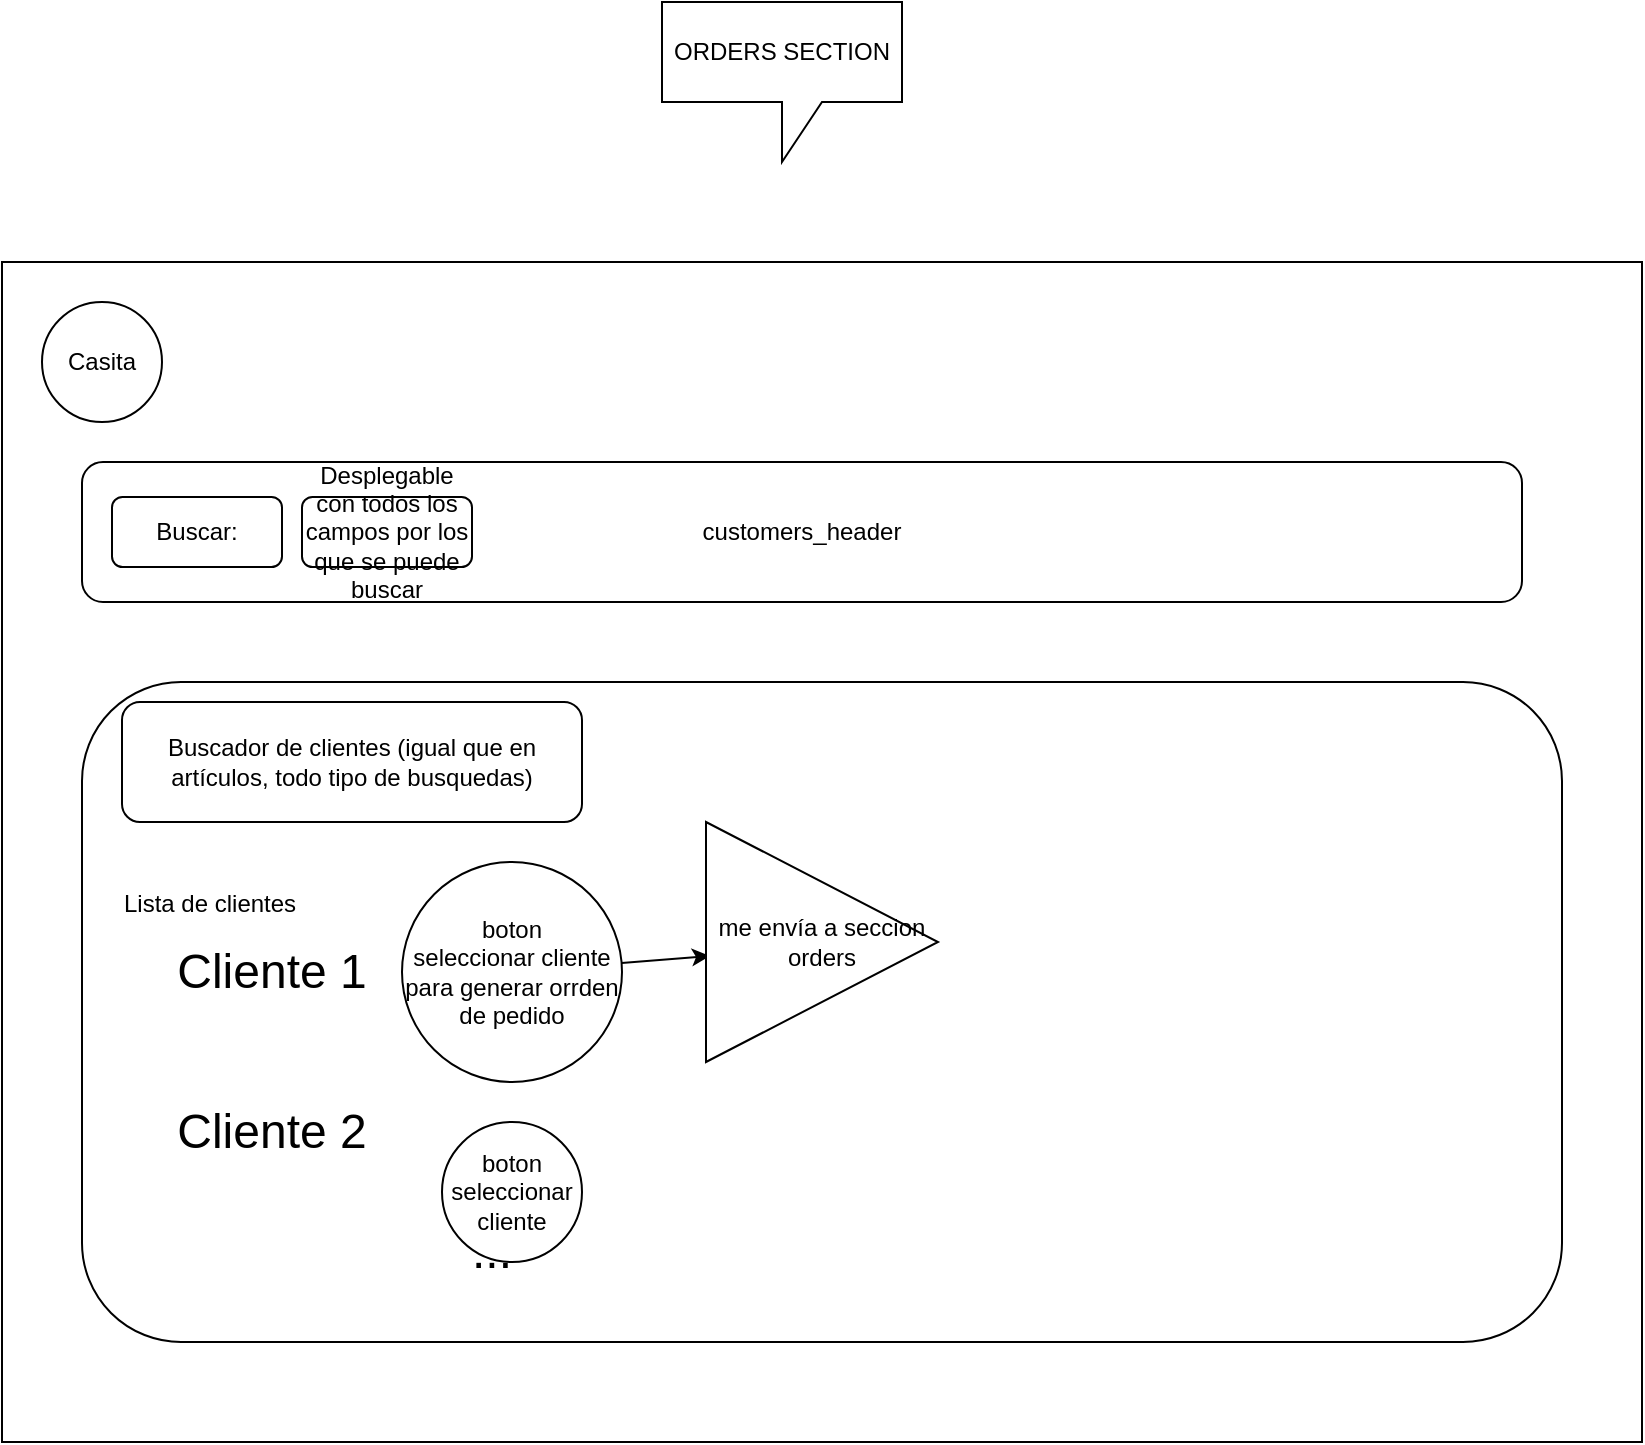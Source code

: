 <mxfile>
    <diagram id="RDMqX9K0g_AgAB4HzoS6" name="Página-1">
        <mxGraphModel dx="1038" dy="1583" grid="1" gridSize="10" guides="1" tooltips="1" connect="1" arrows="1" fold="1" page="1" pageScale="1" pageWidth="827" pageHeight="1169" math="0" shadow="0">
            <root>
                <mxCell id="0"/>
                <mxCell id="1" parent="0"/>
                <mxCell id="2" value="" style="rounded=0;whiteSpace=wrap;html=1;" parent="1" vertex="1">
                    <mxGeometry x="30" y="40" width="820" height="590" as="geometry"/>
                </mxCell>
                <mxCell id="3" value="customers_header" style="rounded=1;whiteSpace=wrap;html=1;" parent="1" vertex="1">
                    <mxGeometry x="70" y="140" width="720" height="70" as="geometry"/>
                </mxCell>
                <mxCell id="9" value="" style="rounded=1;whiteSpace=wrap;html=1;" parent="1" vertex="1">
                    <mxGeometry x="70" y="250" width="740" height="330" as="geometry"/>
                </mxCell>
                <mxCell id="10" value="Buscador de clientes (igual que en artículos, todo tipo de busquedas)" style="rounded=1;whiteSpace=wrap;html=1;" parent="1" vertex="1">
                    <mxGeometry x="90" y="260" width="230" height="60" as="geometry"/>
                </mxCell>
                <mxCell id="36" style="edgeStyle=none;html=1;entryX=0.017;entryY=0.558;entryDx=0;entryDy=0;entryPerimeter=0;" edge="1" parent="1" source="12" target="35">
                    <mxGeometry relative="1" as="geometry"/>
                </mxCell>
                <mxCell id="12" value="boton&lt;br&gt;seleccionar cliente para generar orrden de pedido" style="ellipse;whiteSpace=wrap;html=1;aspect=fixed;" parent="1" vertex="1">
                    <mxGeometry x="230" y="340" width="110" height="110" as="geometry"/>
                </mxCell>
                <mxCell id="14" value="Casita" style="ellipse;whiteSpace=wrap;html=1;" parent="1" vertex="1">
                    <mxGeometry x="50" y="60" width="60" height="60" as="geometry"/>
                </mxCell>
                <mxCell id="15" value="ORDERS SECTION" style="shape=callout;whiteSpace=wrap;html=1;perimeter=calloutPerimeter;" parent="1" vertex="1">
                    <mxGeometry x="360" y="-90" width="120" height="80" as="geometry"/>
                </mxCell>
                <mxCell id="16" value="boton&lt;br&gt;seleccionar cliente" style="ellipse;whiteSpace=wrap;html=1;aspect=fixed;" parent="1" vertex="1">
                    <mxGeometry x="250" y="470" width="70" height="70" as="geometry"/>
                </mxCell>
                <mxCell id="18" value="&lt;font style=&quot;font-size: 24px;&quot;&gt;...&lt;/font&gt;" style="text;html=1;strokeColor=none;fillColor=none;align=center;verticalAlign=middle;whiteSpace=wrap;rounded=0;" parent="1" vertex="1">
                    <mxGeometry x="245" y="520" width="60" height="30" as="geometry"/>
                </mxCell>
                <mxCell id="19" value="Cliente 1" style="text;html=1;strokeColor=none;fillColor=none;align=center;verticalAlign=middle;whiteSpace=wrap;rounded=0;fontSize=24;" parent="1" vertex="1">
                    <mxGeometry x="110" y="380" width="110" height="30" as="geometry"/>
                </mxCell>
                <mxCell id="20" value="Cliente 2" style="text;html=1;strokeColor=none;fillColor=none;align=center;verticalAlign=middle;whiteSpace=wrap;rounded=0;fontSize=24;" parent="1" vertex="1">
                    <mxGeometry x="110" y="460" width="110" height="30" as="geometry"/>
                </mxCell>
                <mxCell id="21" value="&lt;font style=&quot;font-size: 12px;&quot;&gt;Lista de clientes&lt;/font&gt;" style="text;strokeColor=none;fillColor=none;align=left;verticalAlign=middle;spacingLeft=4;spacingRight=4;overflow=hidden;points=[[0,0.5],[1,0.5]];portConstraint=eastwest;rotatable=0;whiteSpace=wrap;html=1;fontSize=24;" parent="1" vertex="1">
                    <mxGeometry x="85" y="340" width="155" height="30" as="geometry"/>
                </mxCell>
                <mxCell id="32" value="Buscar:" style="rounded=1;whiteSpace=wrap;html=1;" parent="1" vertex="1">
                    <mxGeometry x="85" y="157.5" width="85" height="35" as="geometry"/>
                </mxCell>
                <mxCell id="33" value="Desplegable con todos los campos por los que se puede buscar" style="rounded=1;whiteSpace=wrap;html=1;" parent="1" vertex="1">
                    <mxGeometry x="180" y="157.5" width="85" height="35" as="geometry"/>
                </mxCell>
                <mxCell id="35" value="me envía a seccion orders" style="triangle;whiteSpace=wrap;html=1;" vertex="1" parent="1">
                    <mxGeometry x="382" y="320" width="116" height="120" as="geometry"/>
                </mxCell>
            </root>
        </mxGraphModel>
    </diagram>
</mxfile>